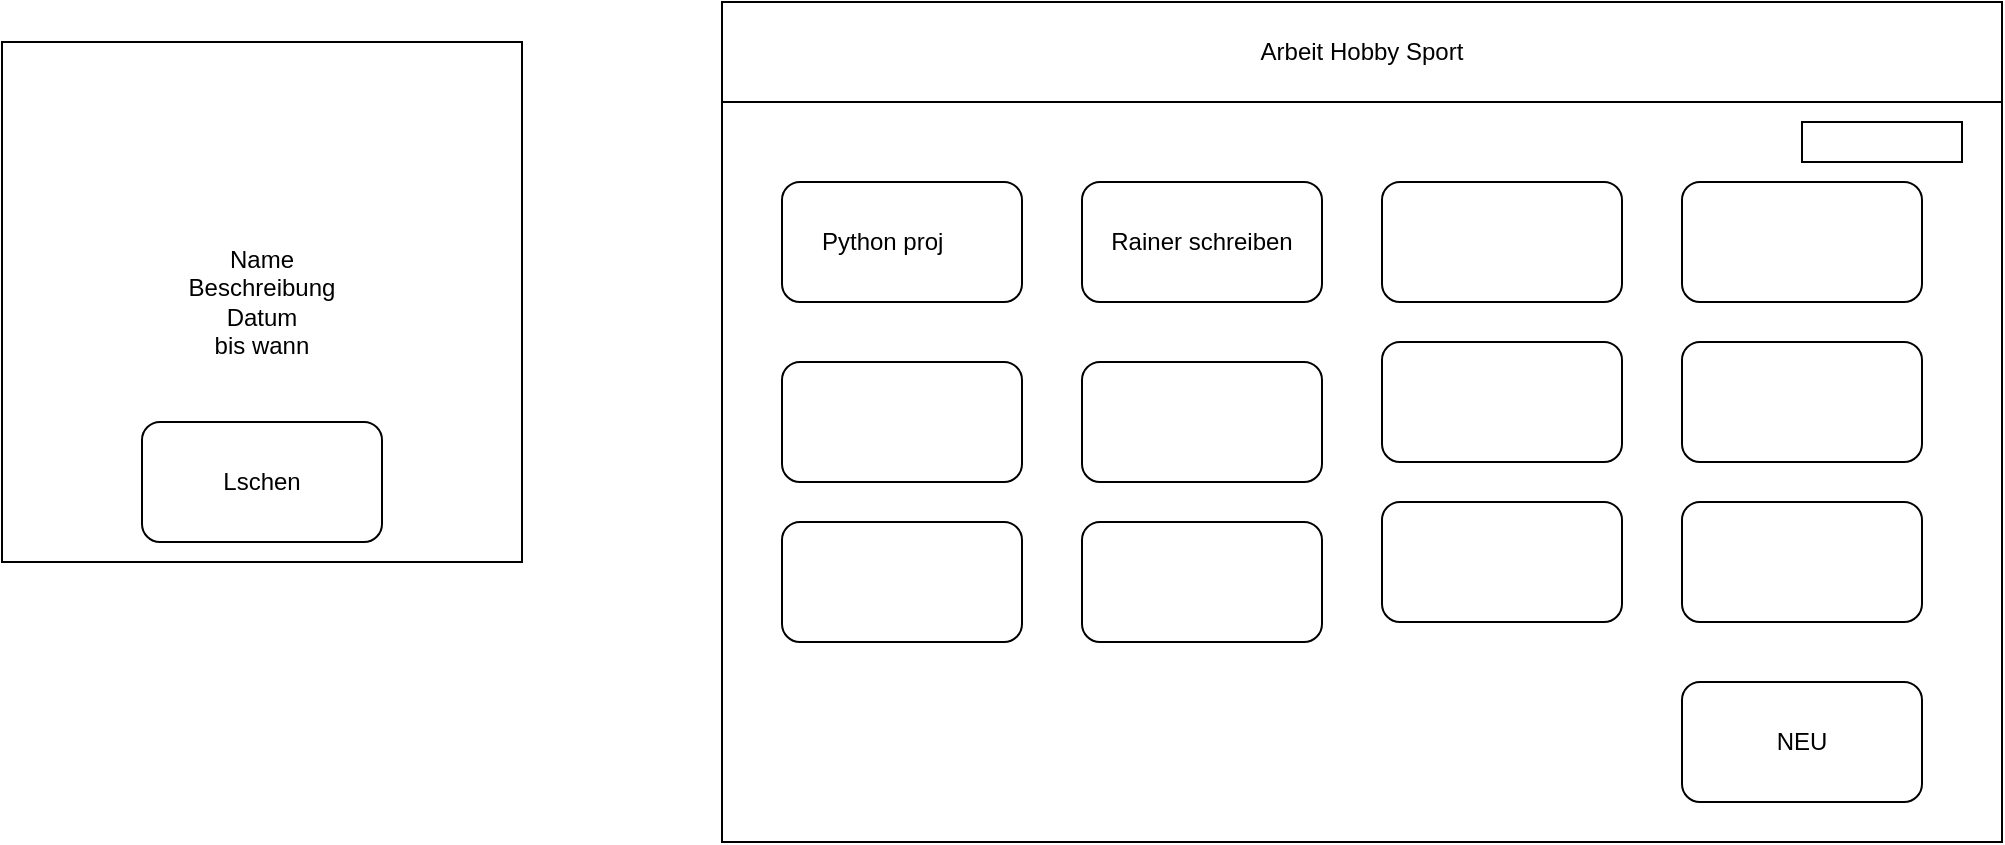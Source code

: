 <mxfile version="25.0.1">
  <diagram name="Seite-1" id="7Z2n8NRHYL78i5VnA810">
    <mxGraphModel dx="1426" dy="749" grid="1" gridSize="10" guides="1" tooltips="1" connect="1" arrows="1" fold="1" page="1" pageScale="1" pageWidth="3300" pageHeight="4681" math="0" shadow="0">
      <root>
        <mxCell id="0" />
        <mxCell id="1" parent="0" />
        <mxCell id="aCKU920z_-HXYej2S6lC-1" value="" style="rounded=0;whiteSpace=wrap;html=1;" vertex="1" parent="1">
          <mxGeometry x="520" y="270" width="640" height="420" as="geometry" />
        </mxCell>
        <mxCell id="aCKU920z_-HXYej2S6lC-4" value="Python proj&lt;span style=&quot;white-space: pre;&quot;&gt;&#x9;&lt;/span&gt;" style="rounded=1;whiteSpace=wrap;html=1;" vertex="1" parent="1">
          <mxGeometry x="550" y="360" width="120" height="60" as="geometry" />
        </mxCell>
        <mxCell id="aCKU920z_-HXYej2S6lC-5" value="Rainer schreiben" style="rounded=1;whiteSpace=wrap;html=1;" vertex="1" parent="1">
          <mxGeometry x="700" y="360" width="120" height="60" as="geometry" />
        </mxCell>
        <mxCell id="aCKU920z_-HXYej2S6lC-6" value="" style="rounded=1;whiteSpace=wrap;html=1;" vertex="1" parent="1">
          <mxGeometry x="1000" y="360" width="120" height="60" as="geometry" />
        </mxCell>
        <mxCell id="aCKU920z_-HXYej2S6lC-7" value="" style="rounded=1;whiteSpace=wrap;html=1;" vertex="1" parent="1">
          <mxGeometry x="850" y="360" width="120" height="60" as="geometry" />
        </mxCell>
        <mxCell id="aCKU920z_-HXYej2S6lC-8" value="" style="rounded=1;whiteSpace=wrap;html=1;" vertex="1" parent="1">
          <mxGeometry x="550" y="530" width="120" height="60" as="geometry" />
        </mxCell>
        <mxCell id="aCKU920z_-HXYej2S6lC-10" value="" style="rounded=1;whiteSpace=wrap;html=1;" vertex="1" parent="1">
          <mxGeometry x="550" y="450" width="120" height="60" as="geometry" />
        </mxCell>
        <mxCell id="aCKU920z_-HXYej2S6lC-11" value="Arbeit Hobby Sport" style="rounded=0;whiteSpace=wrap;html=1;" vertex="1" parent="1">
          <mxGeometry x="520" y="270" width="640" height="50" as="geometry" />
        </mxCell>
        <mxCell id="aCKU920z_-HXYej2S6lC-12" value="" style="rounded=1;whiteSpace=wrap;html=1;" vertex="1" parent="1">
          <mxGeometry x="700" y="450" width="120" height="60" as="geometry" />
        </mxCell>
        <mxCell id="aCKU920z_-HXYej2S6lC-13" value="" style="rounded=1;whiteSpace=wrap;html=1;" vertex="1" parent="1">
          <mxGeometry x="700" y="530" width="120" height="60" as="geometry" />
        </mxCell>
        <mxCell id="aCKU920z_-HXYej2S6lC-14" value="" style="rounded=1;whiteSpace=wrap;html=1;" vertex="1" parent="1">
          <mxGeometry x="850" y="440" width="120" height="60" as="geometry" />
        </mxCell>
        <mxCell id="aCKU920z_-HXYej2S6lC-15" value="" style="rounded=1;whiteSpace=wrap;html=1;" vertex="1" parent="1">
          <mxGeometry x="850" y="520" width="120" height="60" as="geometry" />
        </mxCell>
        <mxCell id="aCKU920z_-HXYej2S6lC-16" value="" style="rounded=1;whiteSpace=wrap;html=1;" vertex="1" parent="1">
          <mxGeometry x="1000" y="440" width="120" height="60" as="geometry" />
        </mxCell>
        <mxCell id="aCKU920z_-HXYej2S6lC-17" value="" style="rounded=1;whiteSpace=wrap;html=1;" vertex="1" parent="1">
          <mxGeometry x="1000" y="520" width="120" height="60" as="geometry" />
        </mxCell>
        <mxCell id="aCKU920z_-HXYej2S6lC-18" value="NEU" style="rounded=1;whiteSpace=wrap;html=1;" vertex="1" parent="1">
          <mxGeometry x="1000" y="610" width="120" height="60" as="geometry" />
        </mxCell>
        <mxCell id="aCKU920z_-HXYej2S6lC-19" value="Name&lt;div&gt;Beschreibung&lt;br&gt;&lt;div&gt;Datum&lt;/div&gt;&lt;div&gt;bis wann&lt;/div&gt;&lt;/div&gt;" style="rounded=0;whiteSpace=wrap;html=1;" vertex="1" parent="1">
          <mxGeometry x="160" y="290" width="260" height="260" as="geometry" />
        </mxCell>
        <mxCell id="aCKU920z_-HXYej2S6lC-20" value="Lschen" style="rounded=1;whiteSpace=wrap;html=1;" vertex="1" parent="1">
          <mxGeometry x="230" y="480" width="120" height="60" as="geometry" />
        </mxCell>
        <mxCell id="aCKU920z_-HXYej2S6lC-21" value="" style="rounded=0;whiteSpace=wrap;html=1;" vertex="1" parent="1">
          <mxGeometry x="1060" y="330" width="80" height="20" as="geometry" />
        </mxCell>
      </root>
    </mxGraphModel>
  </diagram>
</mxfile>
